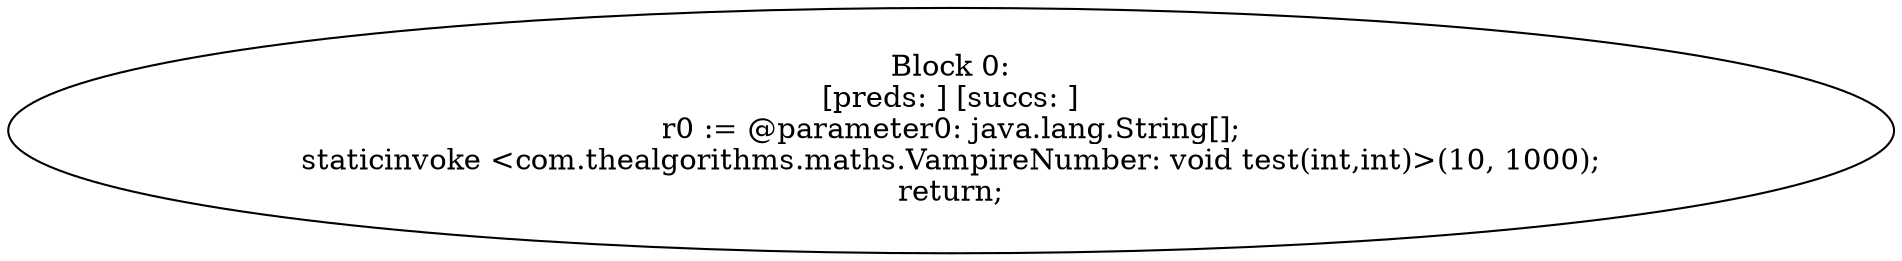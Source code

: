digraph "unitGraph" {
    "Block 0:
[preds: ] [succs: ]
r0 := @parameter0: java.lang.String[];
staticinvoke <com.thealgorithms.maths.VampireNumber: void test(int,int)>(10, 1000);
return;
"
}
